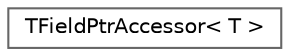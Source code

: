 digraph "Graphical Class Hierarchy"
{
 // INTERACTIVE_SVG=YES
 // LATEX_PDF_SIZE
  bgcolor="transparent";
  edge [fontname=Helvetica,fontsize=10,labelfontname=Helvetica,labelfontsize=10];
  node [fontname=Helvetica,fontsize=10,shape=box,height=0.2,width=0.4];
  rankdir="LR";
  Node0 [id="Node000000",label="TFieldPtrAccessor\< T \>",height=0.2,width=0.4,color="grey40", fillcolor="white", style="filled",URL="$d1/d9e/classTFieldPtrAccessor.html",tooltip="Helper to provide backward compatibility when converting a raw pointer into accessors."];
}
